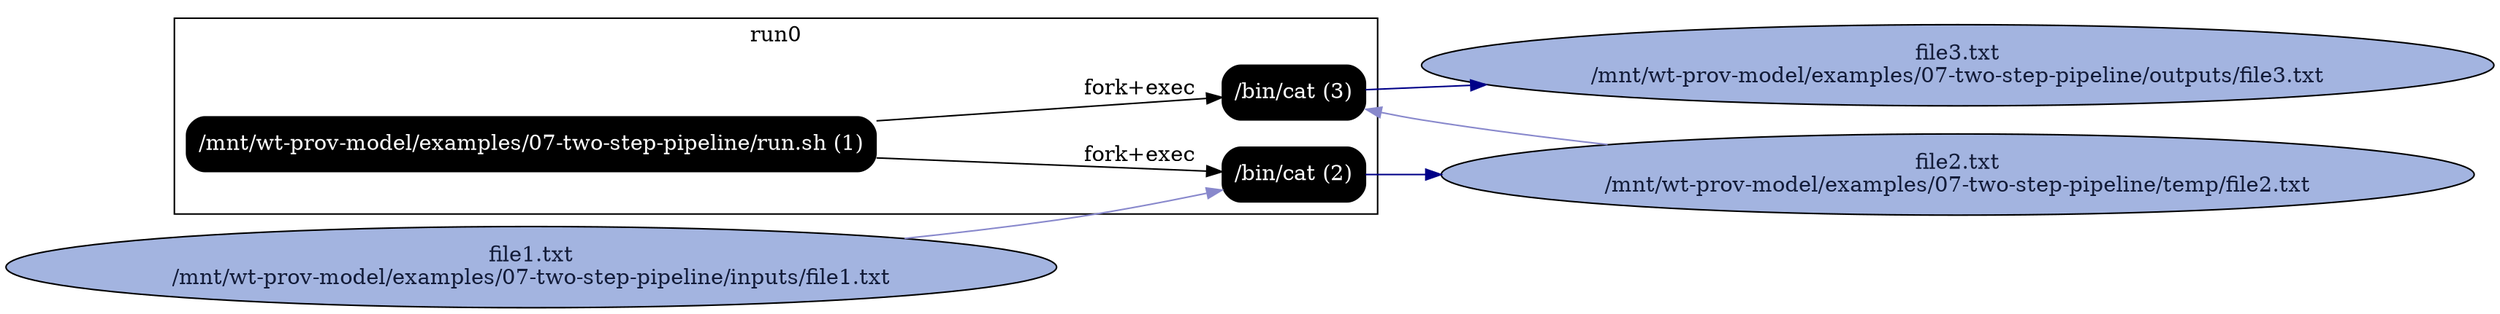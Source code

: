 digraph G {
    rankdir=LR;

    /* programs */
    node [shape=box fontcolor=white fillcolor=black style="filled,rounded"];
    subgraph cluster_run0 {
        label="run0";
        prog0 [label="/mnt/wt-prov-model/examples/07-two-step-pipeline/run.sh (1)"];
        prog1 [label="/bin/cat (2)"];
        prog0 -> prog1 [label="fork+exec"];
        prog2 [label="/bin/cat (3)"];
        prog0 -> prog2 [label="fork+exec"];
    }

    node [shape=ellipse fontcolor="#131C39" fillcolor="#C9D2ED"];

    /* other files */
    "/mnt/wt-prov-model/examples/07-two-step-pipeline/inputs/file1.txt" [fillcolor="#A3B4E0", label="file1.txt\n/mnt/wt-prov-model/examples/07-two-step-pipeline/inputs/file1.txt"];
    "/mnt/wt-prov-model/examples/07-two-step-pipeline/outputs/file3.txt" [fillcolor="#A3B4E0", label="file3.txt\n/mnt/wt-prov-model/examples/07-two-step-pipeline/outputs/file3.txt"];
    "/mnt/wt-prov-model/examples/07-two-step-pipeline/temp/file2.txt" [fillcolor="#A3B4E0", label="file2.txt\n/mnt/wt-prov-model/examples/07-two-step-pipeline/temp/file2.txt"];

    prog1 -> "/mnt/wt-prov-model/examples/07-two-step-pipeline/temp/file2.txt" [color="#000088"];
    "/mnt/wt-prov-model/examples/07-two-step-pipeline/inputs/file1.txt" -> prog1 [color="#8888CC"];
    prog2 -> "/mnt/wt-prov-model/examples/07-two-step-pipeline/outputs/file3.txt" [color="#000088"];
    "/mnt/wt-prov-model/examples/07-two-step-pipeline/temp/file2.txt" -> prog2 [color="#8888CC"];
}
